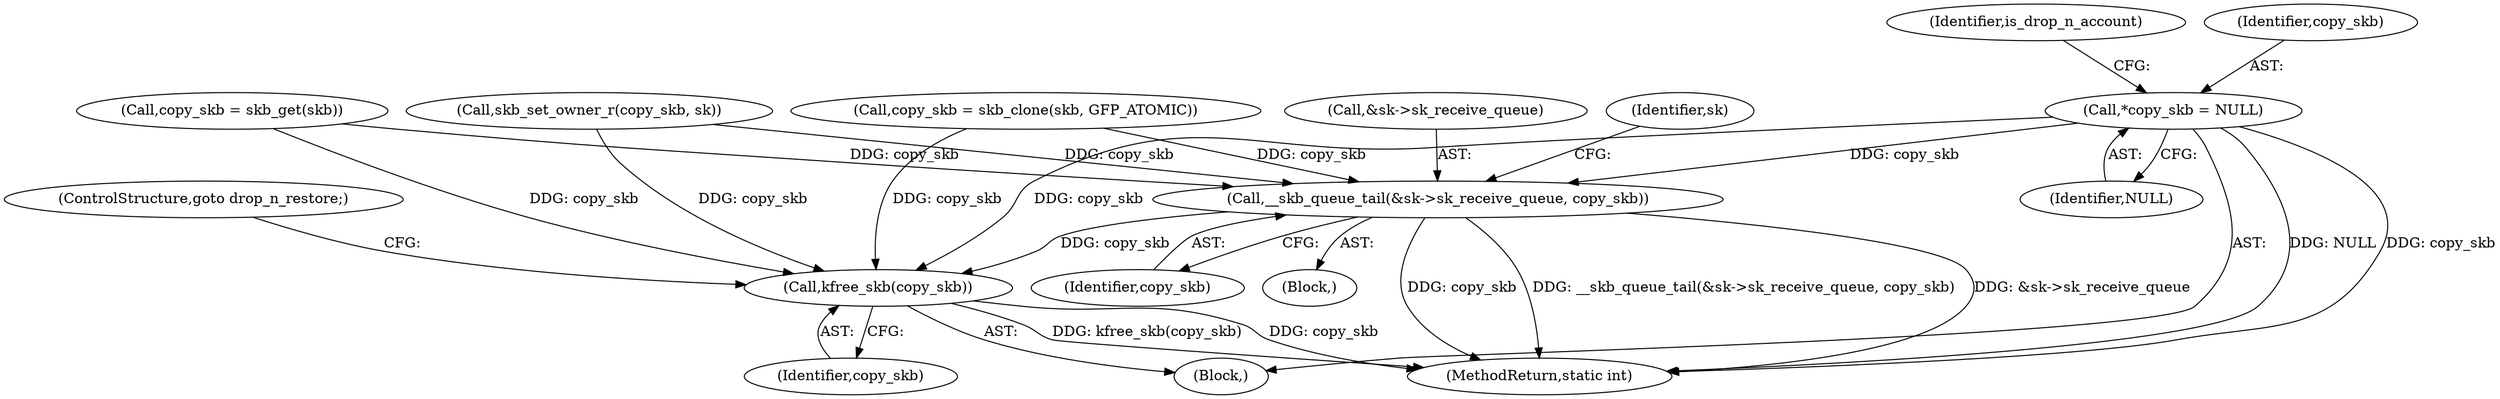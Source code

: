 digraph "0_linux_edbd58be15a957f6a760c4a514cd475217eb97fd@API" {
"1000136" [label="(Call,*copy_skb = NULL)"];
"1000519" [label="(Call,__skb_queue_tail(&sk->sk_receive_queue, copy_skb))"];
"1001019" [label="(Call,kfree_skb(copy_skb))"];
"1001021" [label="(ControlStructure,goto drop_n_restore;)"];
"1001020" [label="(Identifier,copy_skb)"];
"1000381" [label="(Call,skb_set_owner_r(copy_skb, sk))"];
"1001019" [label="(Call,kfree_skb(copy_skb))"];
"1000109" [label="(Block,)"];
"1000370" [label="(Call,copy_skb = skb_get(skb))"];
"1000524" [label="(Identifier,copy_skb)"];
"1000529" [label="(Identifier,sk)"];
"1000520" [label="(Call,&sk->sk_receive_queue)"];
"1001022" [label="(MethodReturn,static int)"];
"1000515" [label="(Block,)"];
"1000143" [label="(Identifier,is_drop_n_account)"];
"1000363" [label="(Call,copy_skb = skb_clone(skb, GFP_ATOMIC))"];
"1000136" [label="(Call,*copy_skb = NULL)"];
"1000138" [label="(Identifier,NULL)"];
"1000519" [label="(Call,__skb_queue_tail(&sk->sk_receive_queue, copy_skb))"];
"1000137" [label="(Identifier,copy_skb)"];
"1000136" -> "1000109"  [label="AST: "];
"1000136" -> "1000138"  [label="CFG: "];
"1000137" -> "1000136"  [label="AST: "];
"1000138" -> "1000136"  [label="AST: "];
"1000143" -> "1000136"  [label="CFG: "];
"1000136" -> "1001022"  [label="DDG: NULL"];
"1000136" -> "1001022"  [label="DDG: copy_skb"];
"1000136" -> "1000519"  [label="DDG: copy_skb"];
"1000136" -> "1001019"  [label="DDG: copy_skb"];
"1000519" -> "1000515"  [label="AST: "];
"1000519" -> "1000524"  [label="CFG: "];
"1000520" -> "1000519"  [label="AST: "];
"1000524" -> "1000519"  [label="AST: "];
"1000529" -> "1000519"  [label="CFG: "];
"1000519" -> "1001022"  [label="DDG: &sk->sk_receive_queue"];
"1000519" -> "1001022"  [label="DDG: copy_skb"];
"1000519" -> "1001022"  [label="DDG: __skb_queue_tail(&sk->sk_receive_queue, copy_skb)"];
"1000363" -> "1000519"  [label="DDG: copy_skb"];
"1000381" -> "1000519"  [label="DDG: copy_skb"];
"1000370" -> "1000519"  [label="DDG: copy_skb"];
"1000519" -> "1001019"  [label="DDG: copy_skb"];
"1001019" -> "1000109"  [label="AST: "];
"1001019" -> "1001020"  [label="CFG: "];
"1001020" -> "1001019"  [label="AST: "];
"1001021" -> "1001019"  [label="CFG: "];
"1001019" -> "1001022"  [label="DDG: kfree_skb(copy_skb)"];
"1001019" -> "1001022"  [label="DDG: copy_skb"];
"1000363" -> "1001019"  [label="DDG: copy_skb"];
"1000381" -> "1001019"  [label="DDG: copy_skb"];
"1000370" -> "1001019"  [label="DDG: copy_skb"];
}
